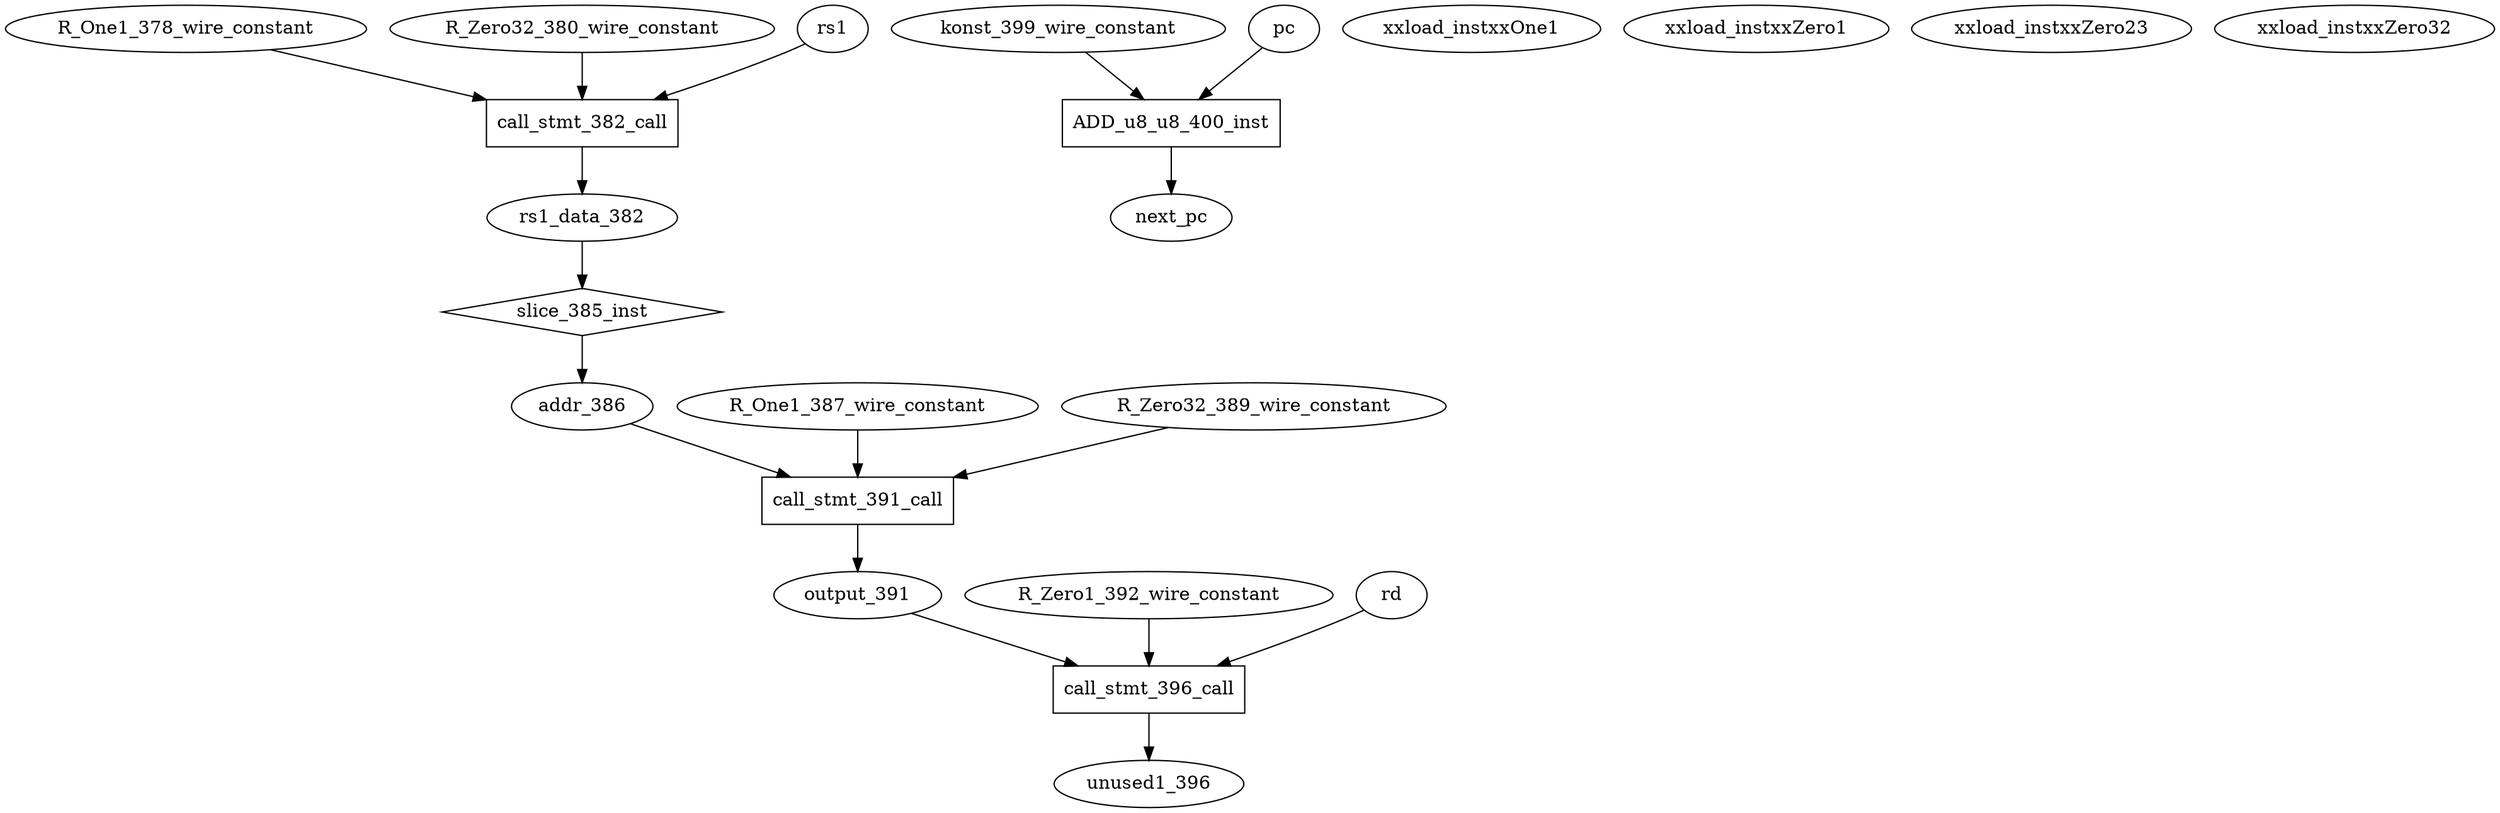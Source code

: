 digraph data_path {
  R_One1_378_wire_constant [shape=ellipse];
  R_One1_387_wire_constant [shape=ellipse];
  R_Zero1_392_wire_constant [shape=ellipse];
  R_Zero32_380_wire_constant [shape=ellipse];
  R_Zero32_389_wire_constant [shape=ellipse];
  addr_386 [shape=ellipse];
  konst_399_wire_constant [shape=ellipse];
  output_391 [shape=ellipse];
  rs1_data_382 [shape=ellipse];
  unused1_396 [shape=ellipse];
  xxload_instxxOne1 [shape=ellipse];
  xxload_instxxZero1 [shape=ellipse];
  xxload_instxxZero23 [shape=ellipse];
  xxload_instxxZero32 [shape=ellipse];
  ADD_u8_u8_400_inst [shape=rectangle];
pc  -> ADD_u8_u8_400_inst;
konst_399_wire_constant  -> ADD_u8_u8_400_inst;
ADD_u8_u8_400_inst -> next_pc;
  call_stmt_382_call [shape=rectangle];
R_One1_378_wire_constant  -> call_stmt_382_call;
rs1  -> call_stmt_382_call;
R_Zero32_380_wire_constant  -> call_stmt_382_call;
call_stmt_382_call -> rs1_data_382;
  call_stmt_391_call [shape=rectangle];
R_One1_387_wire_constant  -> call_stmt_391_call;
addr_386  -> call_stmt_391_call;
R_Zero32_389_wire_constant  -> call_stmt_391_call;
call_stmt_391_call -> output_391;
  call_stmt_396_call [shape=rectangle];
R_Zero1_392_wire_constant  -> call_stmt_396_call;
rd  -> call_stmt_396_call;
output_391  -> call_stmt_396_call;
call_stmt_396_call -> unused1_396;
  slice_385_inst [shape=diamond];
rs1_data_382  -> slice_385_inst;
slice_385_inst -> addr_386;
}
